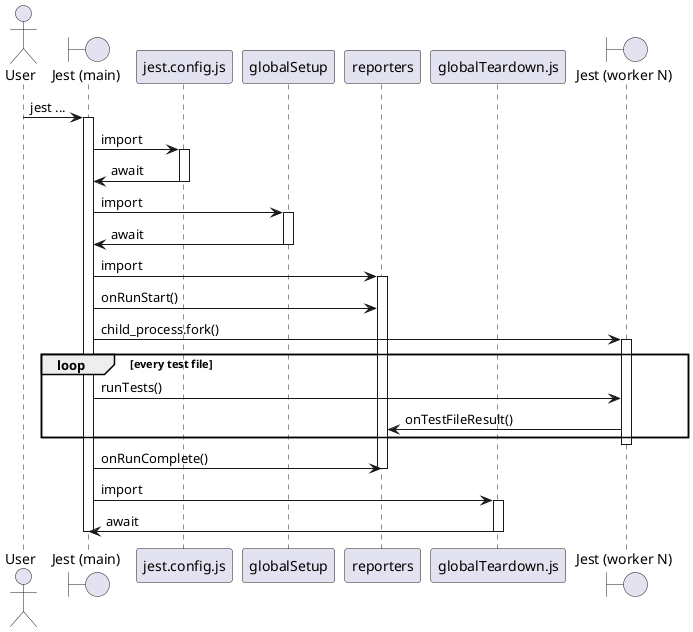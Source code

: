 @startuml

actor User
boundary "Jest (main)" as Jest0
participant "jest.config.js" as jestConfig
participant "globalSetup" as globalSetup
participant "reporters" as jestReporter
participant "globalTeardown.js" as globalTeardown
boundary "Jest (worker N)" as JestN

User -> Jest0 : jest ...
activate Jest0
Jest0 -> jestConfig: import
activate jestConfig
jestConfig -> Jest0: await
deactivate jestConfig
Jest0 -> globalSetup: import
activate globalSetup
globalSetup -> Jest0: await
deactivate globalSetup
Jest0 -> jestReporter: import
activate jestReporter
Jest0 -> jestReporter: onRunStart()
Jest0 -> JestN: child_process.fork()
activate JestN
loop every test file
  Jest0 -> JestN: runTests()
  JestN -> jestReporter: onTestFileResult()
end loop
deactivate JestN
Jest0 -> jestReporter: onRunComplete()
deactivate jestReporter
Jest0 -> globalTeardown: import
activate globalTeardown
globalTeardown -> Jest0: await
deactivate globalTeardown

deactivate Jest0

@enduml
